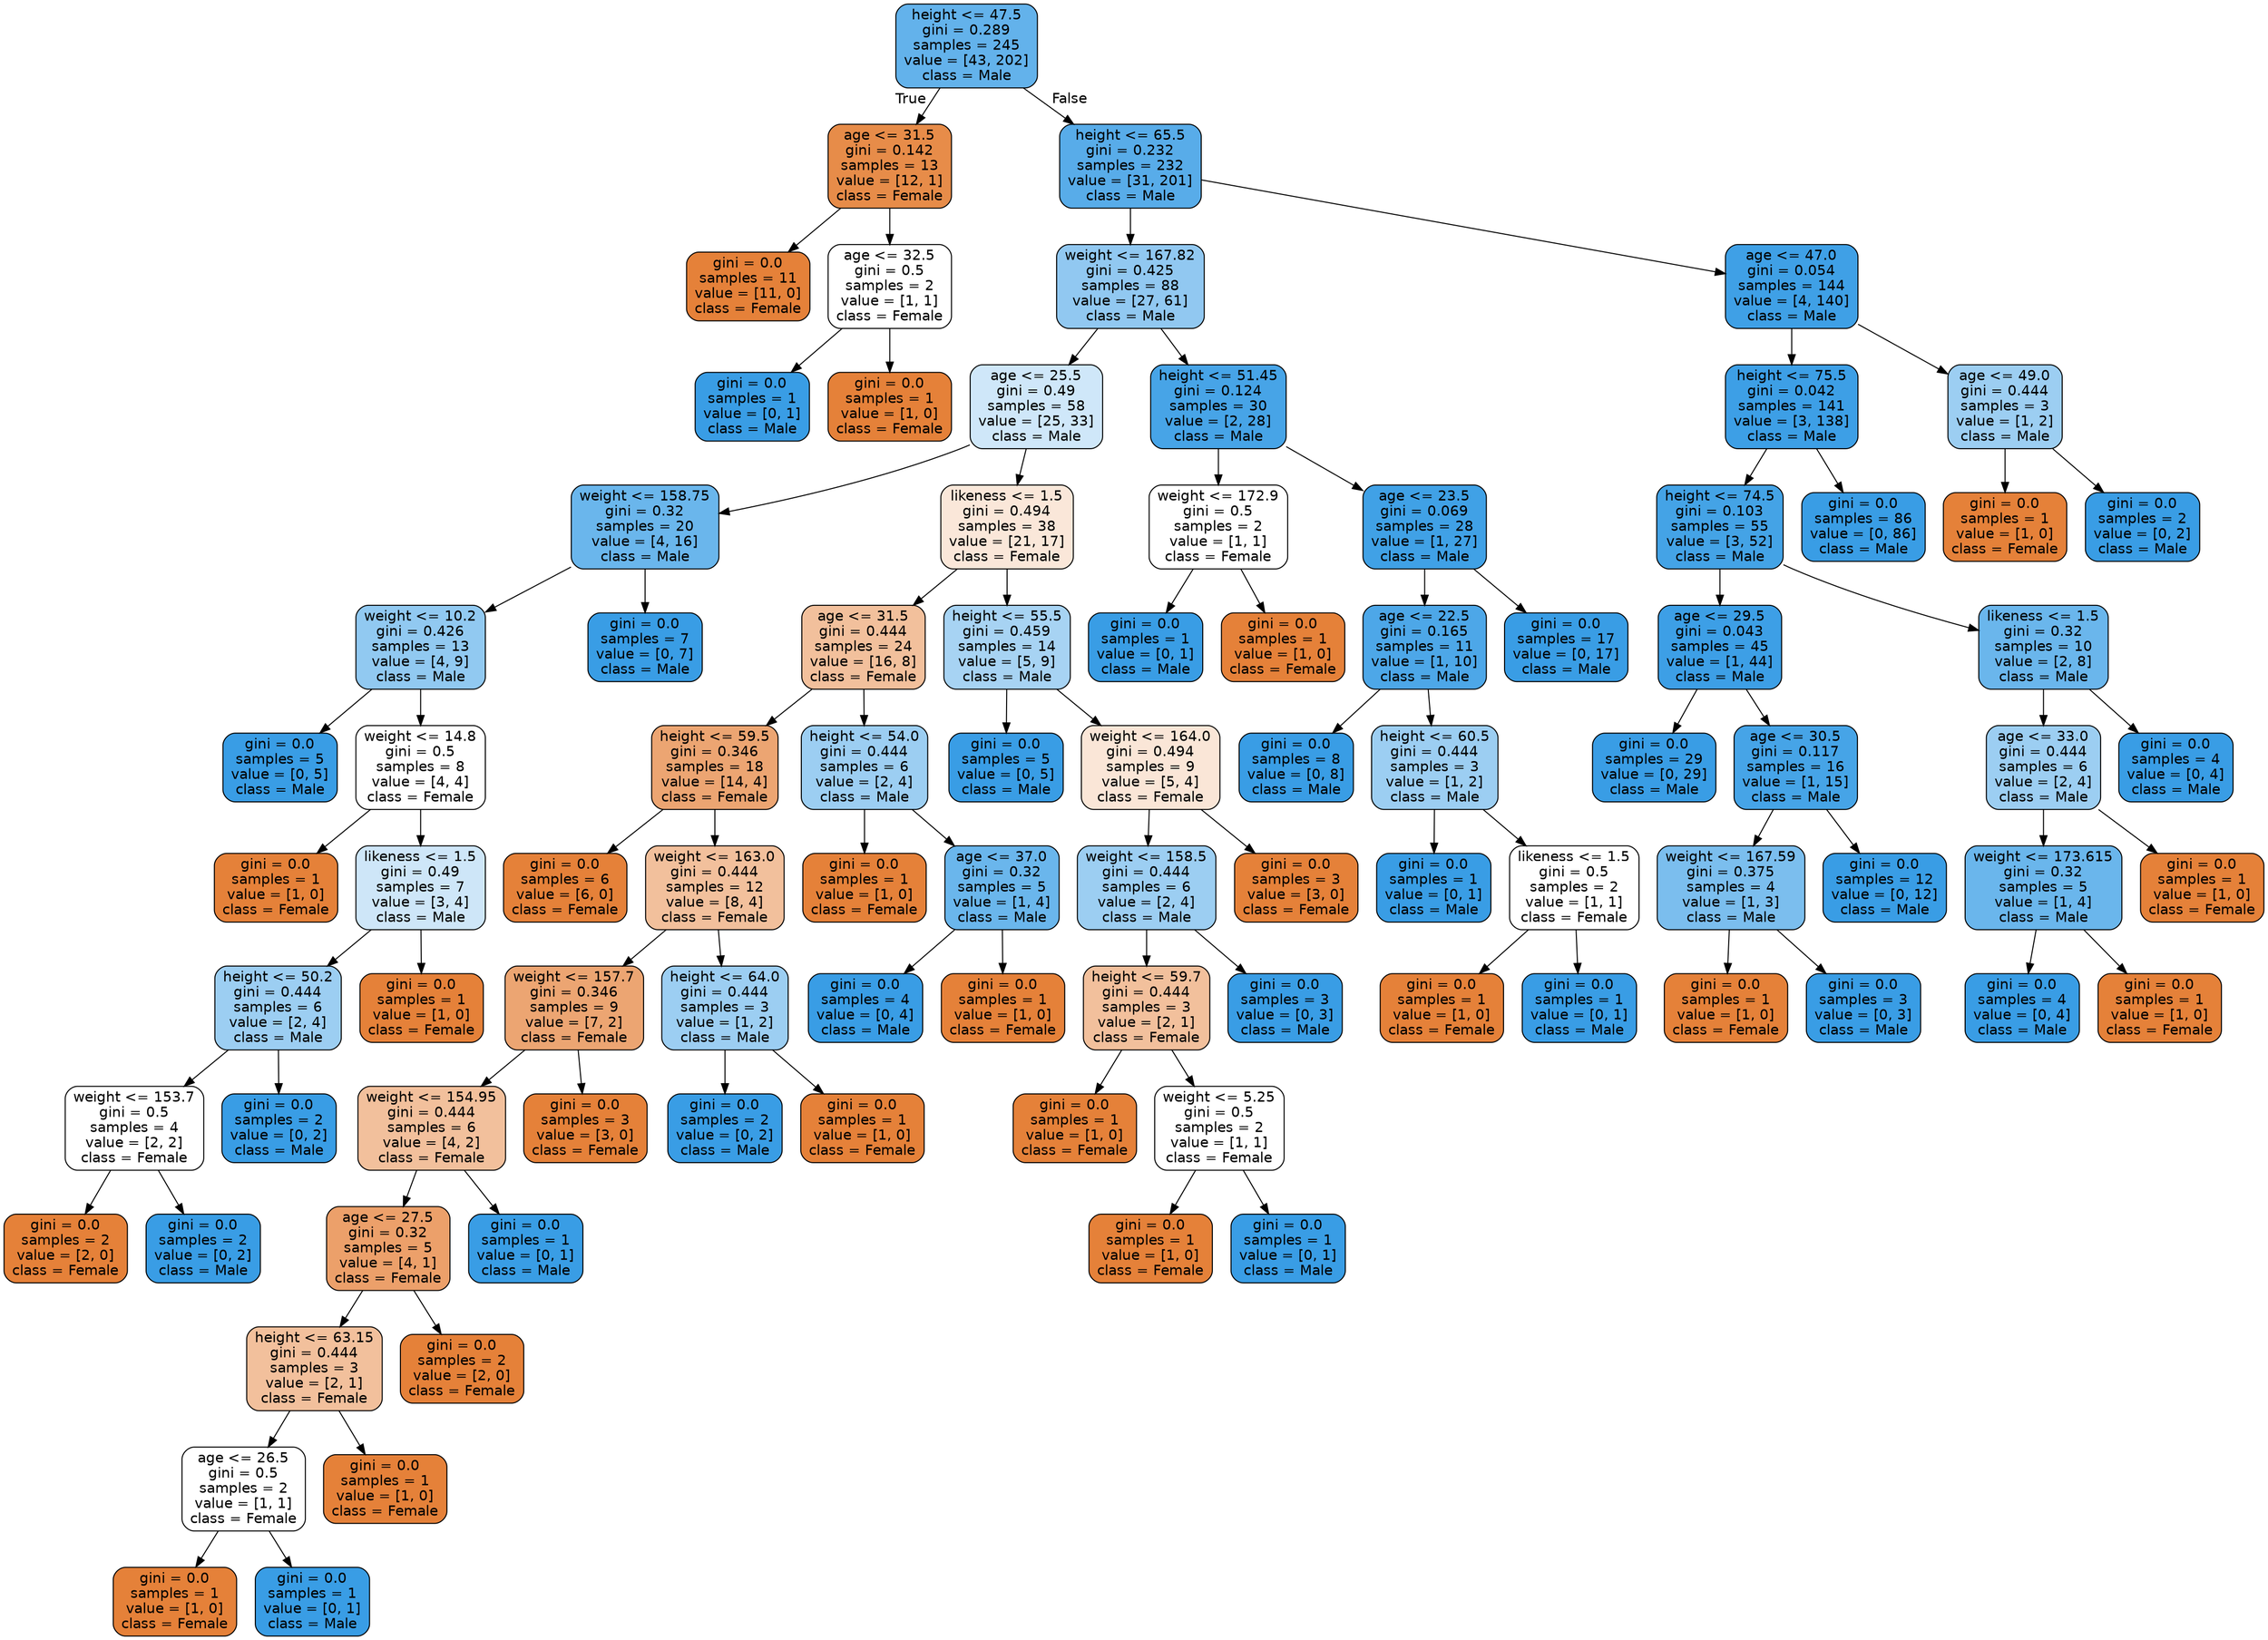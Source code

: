 digraph Tree {
node [shape=box, style="filled, rounded", color="black", fontname="helvetica"] ;
edge [fontname="helvetica"] ;
0 [label="height <= 47.5\ngini = 0.289\nsamples = 245\nvalue = [43, 202]\nclass = Male", fillcolor="#63b2eb"] ;
1 [label="age <= 31.5\ngini = 0.142\nsamples = 13\nvalue = [12, 1]\nclass = Female", fillcolor="#e78c49"] ;
0 -> 1 [labeldistance=2.5, labelangle=45, headlabel="True"] ;
2 [label="gini = 0.0\nsamples = 11\nvalue = [11, 0]\nclass = Female", fillcolor="#e58139"] ;
1 -> 2 ;
3 [label="age <= 32.5\ngini = 0.5\nsamples = 2\nvalue = [1, 1]\nclass = Female", fillcolor="#ffffff"] ;
1 -> 3 ;
4 [label="gini = 0.0\nsamples = 1\nvalue = [0, 1]\nclass = Male", fillcolor="#399de5"] ;
3 -> 4 ;
5 [label="gini = 0.0\nsamples = 1\nvalue = [1, 0]\nclass = Female", fillcolor="#e58139"] ;
3 -> 5 ;
6 [label="height <= 65.5\ngini = 0.232\nsamples = 232\nvalue = [31, 201]\nclass = Male", fillcolor="#58ace9"] ;
0 -> 6 [labeldistance=2.5, labelangle=-45, headlabel="False"] ;
7 [label="weight <= 167.82\ngini = 0.425\nsamples = 88\nvalue = [27, 61]\nclass = Male", fillcolor="#91c8f1"] ;
6 -> 7 ;
8 [label="age <= 25.5\ngini = 0.49\nsamples = 58\nvalue = [25, 33]\nclass = Male", fillcolor="#cfe7f9"] ;
7 -> 8 ;
9 [label="weight <= 158.75\ngini = 0.32\nsamples = 20\nvalue = [4, 16]\nclass = Male", fillcolor="#6ab6ec"] ;
8 -> 9 ;
10 [label="weight <= 10.2\ngini = 0.426\nsamples = 13\nvalue = [4, 9]\nclass = Male", fillcolor="#91c9f1"] ;
9 -> 10 ;
11 [label="gini = 0.0\nsamples = 5\nvalue = [0, 5]\nclass = Male", fillcolor="#399de5"] ;
10 -> 11 ;
12 [label="weight <= 14.8\ngini = 0.5\nsamples = 8\nvalue = [4, 4]\nclass = Female", fillcolor="#ffffff"] ;
10 -> 12 ;
13 [label="gini = 0.0\nsamples = 1\nvalue = [1, 0]\nclass = Female", fillcolor="#e58139"] ;
12 -> 13 ;
14 [label="likeness <= 1.5\ngini = 0.49\nsamples = 7\nvalue = [3, 4]\nclass = Male", fillcolor="#cee6f8"] ;
12 -> 14 ;
15 [label="height <= 50.2\ngini = 0.444\nsamples = 6\nvalue = [2, 4]\nclass = Male", fillcolor="#9ccef2"] ;
14 -> 15 ;
16 [label="weight <= 153.7\ngini = 0.5\nsamples = 4\nvalue = [2, 2]\nclass = Female", fillcolor="#ffffff"] ;
15 -> 16 ;
17 [label="gini = 0.0\nsamples = 2\nvalue = [2, 0]\nclass = Female", fillcolor="#e58139"] ;
16 -> 17 ;
18 [label="gini = 0.0\nsamples = 2\nvalue = [0, 2]\nclass = Male", fillcolor="#399de5"] ;
16 -> 18 ;
19 [label="gini = 0.0\nsamples = 2\nvalue = [0, 2]\nclass = Male", fillcolor="#399de5"] ;
15 -> 19 ;
20 [label="gini = 0.0\nsamples = 1\nvalue = [1, 0]\nclass = Female", fillcolor="#e58139"] ;
14 -> 20 ;
21 [label="gini = 0.0\nsamples = 7\nvalue = [0, 7]\nclass = Male", fillcolor="#399de5"] ;
9 -> 21 ;
22 [label="likeness <= 1.5\ngini = 0.494\nsamples = 38\nvalue = [21, 17]\nclass = Female", fillcolor="#fae7d9"] ;
8 -> 22 ;
23 [label="age <= 31.5\ngini = 0.444\nsamples = 24\nvalue = [16, 8]\nclass = Female", fillcolor="#f2c09c"] ;
22 -> 23 ;
24 [label="height <= 59.5\ngini = 0.346\nsamples = 18\nvalue = [14, 4]\nclass = Female", fillcolor="#eca572"] ;
23 -> 24 ;
25 [label="gini = 0.0\nsamples = 6\nvalue = [6, 0]\nclass = Female", fillcolor="#e58139"] ;
24 -> 25 ;
26 [label="weight <= 163.0\ngini = 0.444\nsamples = 12\nvalue = [8, 4]\nclass = Female", fillcolor="#f2c09c"] ;
24 -> 26 ;
27 [label="weight <= 157.7\ngini = 0.346\nsamples = 9\nvalue = [7, 2]\nclass = Female", fillcolor="#eca572"] ;
26 -> 27 ;
28 [label="weight <= 154.95\ngini = 0.444\nsamples = 6\nvalue = [4, 2]\nclass = Female", fillcolor="#f2c09c"] ;
27 -> 28 ;
29 [label="age <= 27.5\ngini = 0.32\nsamples = 5\nvalue = [4, 1]\nclass = Female", fillcolor="#eca06a"] ;
28 -> 29 ;
30 [label="height <= 63.15\ngini = 0.444\nsamples = 3\nvalue = [2, 1]\nclass = Female", fillcolor="#f2c09c"] ;
29 -> 30 ;
31 [label="age <= 26.5\ngini = 0.5\nsamples = 2\nvalue = [1, 1]\nclass = Female", fillcolor="#ffffff"] ;
30 -> 31 ;
32 [label="gini = 0.0\nsamples = 1\nvalue = [1, 0]\nclass = Female", fillcolor="#e58139"] ;
31 -> 32 ;
33 [label="gini = 0.0\nsamples = 1\nvalue = [0, 1]\nclass = Male", fillcolor="#399de5"] ;
31 -> 33 ;
34 [label="gini = 0.0\nsamples = 1\nvalue = [1, 0]\nclass = Female", fillcolor="#e58139"] ;
30 -> 34 ;
35 [label="gini = 0.0\nsamples = 2\nvalue = [2, 0]\nclass = Female", fillcolor="#e58139"] ;
29 -> 35 ;
36 [label="gini = 0.0\nsamples = 1\nvalue = [0, 1]\nclass = Male", fillcolor="#399de5"] ;
28 -> 36 ;
37 [label="gini = 0.0\nsamples = 3\nvalue = [3, 0]\nclass = Female", fillcolor="#e58139"] ;
27 -> 37 ;
38 [label="height <= 64.0\ngini = 0.444\nsamples = 3\nvalue = [1, 2]\nclass = Male", fillcolor="#9ccef2"] ;
26 -> 38 ;
39 [label="gini = 0.0\nsamples = 2\nvalue = [0, 2]\nclass = Male", fillcolor="#399de5"] ;
38 -> 39 ;
40 [label="gini = 0.0\nsamples = 1\nvalue = [1, 0]\nclass = Female", fillcolor="#e58139"] ;
38 -> 40 ;
41 [label="height <= 54.0\ngini = 0.444\nsamples = 6\nvalue = [2, 4]\nclass = Male", fillcolor="#9ccef2"] ;
23 -> 41 ;
42 [label="gini = 0.0\nsamples = 1\nvalue = [1, 0]\nclass = Female", fillcolor="#e58139"] ;
41 -> 42 ;
43 [label="age <= 37.0\ngini = 0.32\nsamples = 5\nvalue = [1, 4]\nclass = Male", fillcolor="#6ab6ec"] ;
41 -> 43 ;
44 [label="gini = 0.0\nsamples = 4\nvalue = [0, 4]\nclass = Male", fillcolor="#399de5"] ;
43 -> 44 ;
45 [label="gini = 0.0\nsamples = 1\nvalue = [1, 0]\nclass = Female", fillcolor="#e58139"] ;
43 -> 45 ;
46 [label="height <= 55.5\ngini = 0.459\nsamples = 14\nvalue = [5, 9]\nclass = Male", fillcolor="#a7d3f3"] ;
22 -> 46 ;
47 [label="gini = 0.0\nsamples = 5\nvalue = [0, 5]\nclass = Male", fillcolor="#399de5"] ;
46 -> 47 ;
48 [label="weight <= 164.0\ngini = 0.494\nsamples = 9\nvalue = [5, 4]\nclass = Female", fillcolor="#fae6d7"] ;
46 -> 48 ;
49 [label="weight <= 158.5\ngini = 0.444\nsamples = 6\nvalue = [2, 4]\nclass = Male", fillcolor="#9ccef2"] ;
48 -> 49 ;
50 [label="height <= 59.7\ngini = 0.444\nsamples = 3\nvalue = [2, 1]\nclass = Female", fillcolor="#f2c09c"] ;
49 -> 50 ;
51 [label="gini = 0.0\nsamples = 1\nvalue = [1, 0]\nclass = Female", fillcolor="#e58139"] ;
50 -> 51 ;
52 [label="weight <= 5.25\ngini = 0.5\nsamples = 2\nvalue = [1, 1]\nclass = Female", fillcolor="#ffffff"] ;
50 -> 52 ;
53 [label="gini = 0.0\nsamples = 1\nvalue = [1, 0]\nclass = Female", fillcolor="#e58139"] ;
52 -> 53 ;
54 [label="gini = 0.0\nsamples = 1\nvalue = [0, 1]\nclass = Male", fillcolor="#399de5"] ;
52 -> 54 ;
55 [label="gini = 0.0\nsamples = 3\nvalue = [0, 3]\nclass = Male", fillcolor="#399de5"] ;
49 -> 55 ;
56 [label="gini = 0.0\nsamples = 3\nvalue = [3, 0]\nclass = Female", fillcolor="#e58139"] ;
48 -> 56 ;
57 [label="height <= 51.45\ngini = 0.124\nsamples = 30\nvalue = [2, 28]\nclass = Male", fillcolor="#47a4e7"] ;
7 -> 57 ;
58 [label="weight <= 172.9\ngini = 0.5\nsamples = 2\nvalue = [1, 1]\nclass = Female", fillcolor="#ffffff"] ;
57 -> 58 ;
59 [label="gini = 0.0\nsamples = 1\nvalue = [0, 1]\nclass = Male", fillcolor="#399de5"] ;
58 -> 59 ;
60 [label="gini = 0.0\nsamples = 1\nvalue = [1, 0]\nclass = Female", fillcolor="#e58139"] ;
58 -> 60 ;
61 [label="age <= 23.5\ngini = 0.069\nsamples = 28\nvalue = [1, 27]\nclass = Male", fillcolor="#40a1e6"] ;
57 -> 61 ;
62 [label="age <= 22.5\ngini = 0.165\nsamples = 11\nvalue = [1, 10]\nclass = Male", fillcolor="#4da7e8"] ;
61 -> 62 ;
63 [label="gini = 0.0\nsamples = 8\nvalue = [0, 8]\nclass = Male", fillcolor="#399de5"] ;
62 -> 63 ;
64 [label="height <= 60.5\ngini = 0.444\nsamples = 3\nvalue = [1, 2]\nclass = Male", fillcolor="#9ccef2"] ;
62 -> 64 ;
65 [label="gini = 0.0\nsamples = 1\nvalue = [0, 1]\nclass = Male", fillcolor="#399de5"] ;
64 -> 65 ;
66 [label="likeness <= 1.5\ngini = 0.5\nsamples = 2\nvalue = [1, 1]\nclass = Female", fillcolor="#ffffff"] ;
64 -> 66 ;
67 [label="gini = 0.0\nsamples = 1\nvalue = [1, 0]\nclass = Female", fillcolor="#e58139"] ;
66 -> 67 ;
68 [label="gini = 0.0\nsamples = 1\nvalue = [0, 1]\nclass = Male", fillcolor="#399de5"] ;
66 -> 68 ;
69 [label="gini = 0.0\nsamples = 17\nvalue = [0, 17]\nclass = Male", fillcolor="#399de5"] ;
61 -> 69 ;
70 [label="age <= 47.0\ngini = 0.054\nsamples = 144\nvalue = [4, 140]\nclass = Male", fillcolor="#3fa0e6"] ;
6 -> 70 ;
71 [label="height <= 75.5\ngini = 0.042\nsamples = 141\nvalue = [3, 138]\nclass = Male", fillcolor="#3d9fe6"] ;
70 -> 71 ;
72 [label="height <= 74.5\ngini = 0.103\nsamples = 55\nvalue = [3, 52]\nclass = Male", fillcolor="#44a3e6"] ;
71 -> 72 ;
73 [label="age <= 29.5\ngini = 0.043\nsamples = 45\nvalue = [1, 44]\nclass = Male", fillcolor="#3d9fe6"] ;
72 -> 73 ;
74 [label="gini = 0.0\nsamples = 29\nvalue = [0, 29]\nclass = Male", fillcolor="#399de5"] ;
73 -> 74 ;
75 [label="age <= 30.5\ngini = 0.117\nsamples = 16\nvalue = [1, 15]\nclass = Male", fillcolor="#46a4e7"] ;
73 -> 75 ;
76 [label="weight <= 167.59\ngini = 0.375\nsamples = 4\nvalue = [1, 3]\nclass = Male", fillcolor="#7bbeee"] ;
75 -> 76 ;
77 [label="gini = 0.0\nsamples = 1\nvalue = [1, 0]\nclass = Female", fillcolor="#e58139"] ;
76 -> 77 ;
78 [label="gini = 0.0\nsamples = 3\nvalue = [0, 3]\nclass = Male", fillcolor="#399de5"] ;
76 -> 78 ;
79 [label="gini = 0.0\nsamples = 12\nvalue = [0, 12]\nclass = Male", fillcolor="#399de5"] ;
75 -> 79 ;
80 [label="likeness <= 1.5\ngini = 0.32\nsamples = 10\nvalue = [2, 8]\nclass = Male", fillcolor="#6ab6ec"] ;
72 -> 80 ;
81 [label="age <= 33.0\ngini = 0.444\nsamples = 6\nvalue = [2, 4]\nclass = Male", fillcolor="#9ccef2"] ;
80 -> 81 ;
82 [label="weight <= 173.615\ngini = 0.32\nsamples = 5\nvalue = [1, 4]\nclass = Male", fillcolor="#6ab6ec"] ;
81 -> 82 ;
83 [label="gini = 0.0\nsamples = 4\nvalue = [0, 4]\nclass = Male", fillcolor="#399de5"] ;
82 -> 83 ;
84 [label="gini = 0.0\nsamples = 1\nvalue = [1, 0]\nclass = Female", fillcolor="#e58139"] ;
82 -> 84 ;
85 [label="gini = 0.0\nsamples = 1\nvalue = [1, 0]\nclass = Female", fillcolor="#e58139"] ;
81 -> 85 ;
86 [label="gini = 0.0\nsamples = 4\nvalue = [0, 4]\nclass = Male", fillcolor="#399de5"] ;
80 -> 86 ;
87 [label="gini = 0.0\nsamples = 86\nvalue = [0, 86]\nclass = Male", fillcolor="#399de5"] ;
71 -> 87 ;
88 [label="age <= 49.0\ngini = 0.444\nsamples = 3\nvalue = [1, 2]\nclass = Male", fillcolor="#9ccef2"] ;
70 -> 88 ;
89 [label="gini = 0.0\nsamples = 1\nvalue = [1, 0]\nclass = Female", fillcolor="#e58139"] ;
88 -> 89 ;
90 [label="gini = 0.0\nsamples = 2\nvalue = [0, 2]\nclass = Male", fillcolor="#399de5"] ;
88 -> 90 ;
}